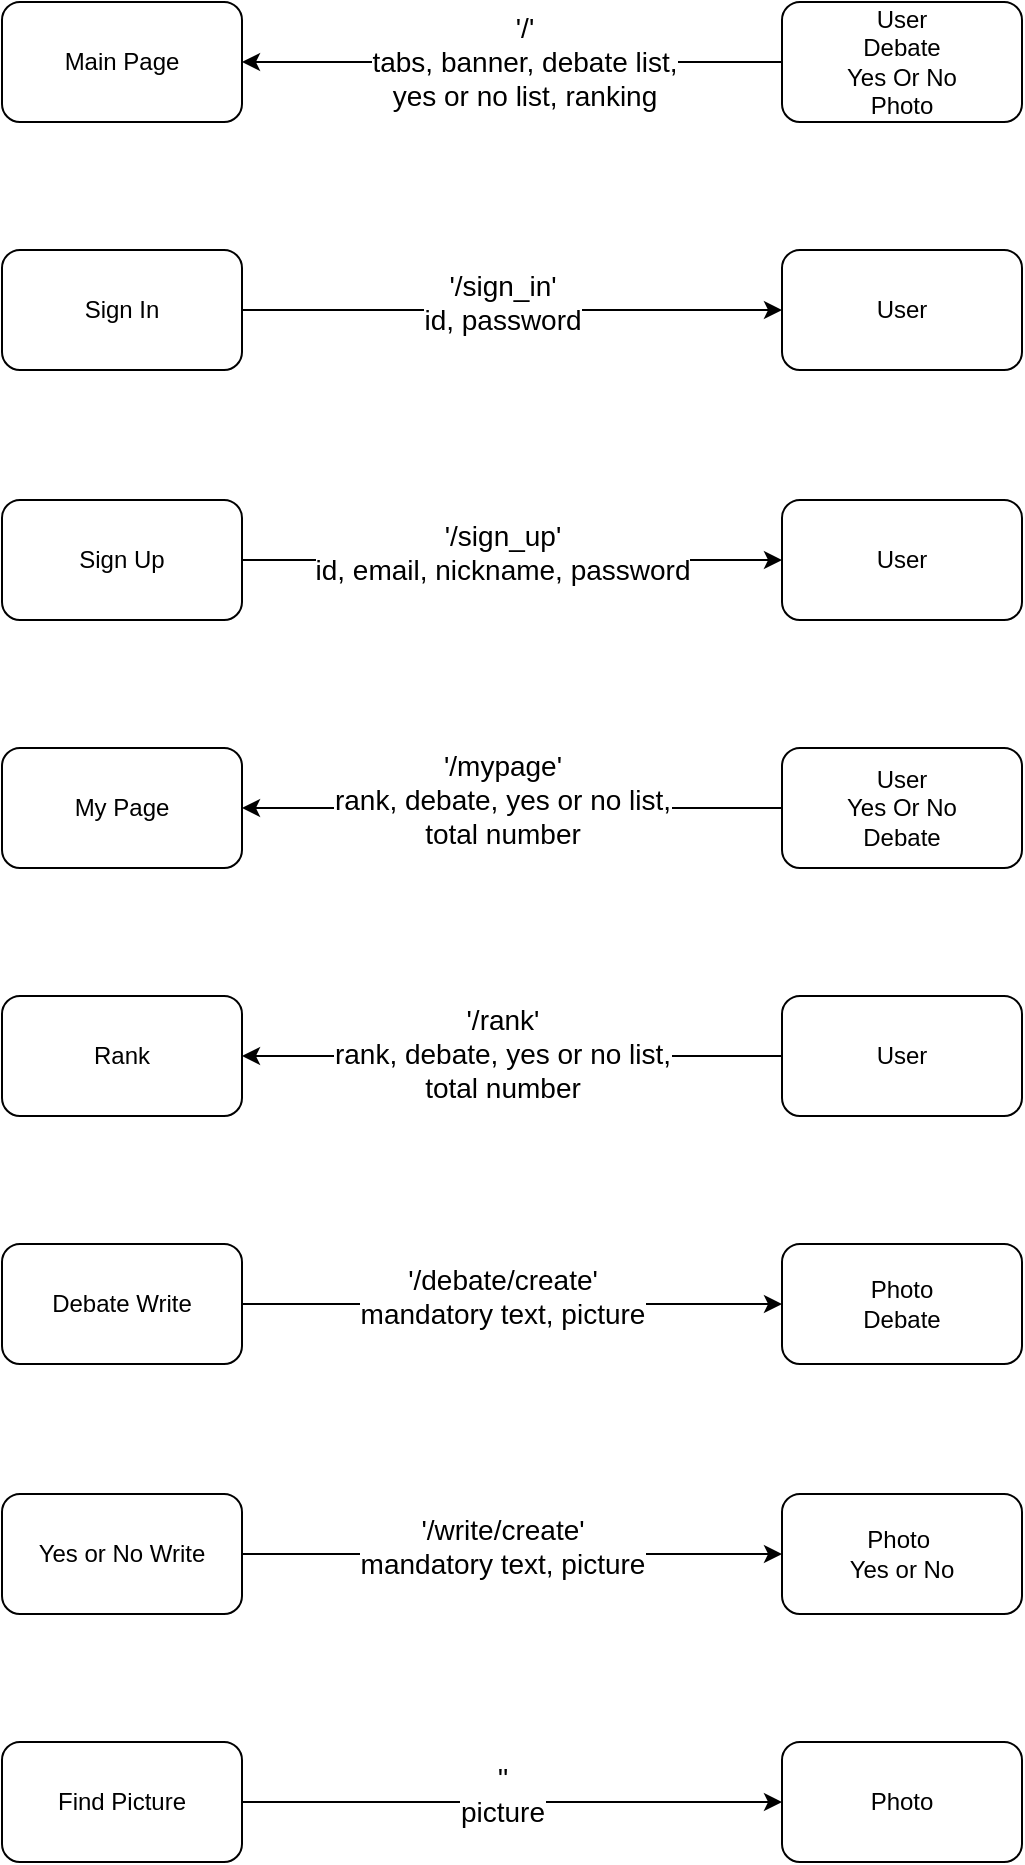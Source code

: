 <mxfile version="10.6.3" type="github"><diagram id="g0U_Qrug0rahOaAk7y5M" name="Page-1"><mxGraphModel dx="903" dy="2326" grid="1" gridSize="10" guides="1" tooltips="1" connect="1" arrows="1" fold="1" page="1" pageScale="1" pageWidth="827" pageHeight="1169" math="0" shadow="0"><root><mxCell id="0"/><mxCell id="1" parent="0"/><mxCell id="LQRz31zozyulaMiVFGjj-1" value="Main Page" style="rounded=1;whiteSpace=wrap;html=1;" vertex="1" parent="1"><mxGeometry x="110" y="120" width="120" height="60" as="geometry"/></mxCell><mxCell id="LQRz31zozyulaMiVFGjj-2" value="Rank" style="rounded=1;whiteSpace=wrap;html=1;" vertex="1" parent="1"><mxGeometry x="110" y="617" width="120" height="60" as="geometry"/></mxCell><mxCell id="LQRz31zozyulaMiVFGjj-3" value="My Page" style="rounded=1;whiteSpace=wrap;html=1;" vertex="1" parent="1"><mxGeometry x="110" y="493" width="120" height="60" as="geometry"/></mxCell><mxCell id="LQRz31zozyulaMiVFGjj-4" style="edgeStyle=orthogonalEdgeStyle;rounded=0;orthogonalLoop=1;jettySize=auto;html=1;exitX=1;exitY=0.5;exitDx=0;exitDy=0;entryX=0;entryY=0.5;entryDx=0;entryDy=0;fontSize=20;" edge="1" parent="1" source="LQRz31zozyulaMiVFGjj-5" target="LQRz31zozyulaMiVFGjj-19"><mxGeometry relative="1" as="geometry"/></mxCell><mxCell id="LQRz31zozyulaMiVFGjj-5" value="Sign In" style="rounded=1;whiteSpace=wrap;html=1;" vertex="1" parent="1"><mxGeometry x="110" y="244" width="120" height="60" as="geometry"/></mxCell><mxCell id="LQRz31zozyulaMiVFGjj-6" style="edgeStyle=orthogonalEdgeStyle;rounded=0;orthogonalLoop=1;jettySize=auto;html=1;exitX=1;exitY=0.5;exitDx=0;exitDy=0;entryX=0;entryY=0.5;entryDx=0;entryDy=0;fontSize=20;" edge="1" parent="1" source="LQRz31zozyulaMiVFGjj-7" target="LQRz31zozyulaMiVFGjj-20"><mxGeometry relative="1" as="geometry"/></mxCell><mxCell id="LQRz31zozyulaMiVFGjj-7" value="Sign Up" style="rounded=1;whiteSpace=wrap;html=1;" vertex="1" parent="1"><mxGeometry x="110" y="369" width="120" height="60" as="geometry"/></mxCell><mxCell id="LQRz31zozyulaMiVFGjj-8" style="edgeStyle=orthogonalEdgeStyle;rounded=0;orthogonalLoop=1;jettySize=auto;html=1;exitX=1;exitY=0.5;exitDx=0;exitDy=0;entryX=0;entryY=0.5;entryDx=0;entryDy=0;fontSize=20;" edge="1" parent="1" source="LQRz31zozyulaMiVFGjj-9" target="LQRz31zozyulaMiVFGjj-21"><mxGeometry relative="1" as="geometry"/></mxCell><mxCell id="LQRz31zozyulaMiVFGjj-9" value="Yes or No Write" style="rounded=1;whiteSpace=wrap;html=1;" vertex="1" parent="1"><mxGeometry x="110" y="866" width="120" height="60" as="geometry"/></mxCell><mxCell id="LQRz31zozyulaMiVFGjj-10" style="edgeStyle=orthogonalEdgeStyle;rounded=0;orthogonalLoop=1;jettySize=auto;html=1;exitX=1;exitY=0.5;exitDx=0;exitDy=0;entryX=0;entryY=0.5;entryDx=0;entryDy=0;fontSize=20;" edge="1" parent="1" source="LQRz31zozyulaMiVFGjj-11" target="LQRz31zozyulaMiVFGjj-22"><mxGeometry relative="1" as="geometry"/></mxCell><mxCell id="LQRz31zozyulaMiVFGjj-11" value="Debate Write" style="rounded=1;whiteSpace=wrap;html=1;" vertex="1" parent="1"><mxGeometry x="110" y="741" width="120" height="60" as="geometry"/></mxCell><mxCell id="LQRz31zozyulaMiVFGjj-12" style="edgeStyle=orthogonalEdgeStyle;rounded=0;orthogonalLoop=1;jettySize=auto;html=1;exitX=0;exitY=0.5;exitDx=0;exitDy=0;entryX=1;entryY=0.5;entryDx=0;entryDy=0;fontSize=20;" edge="1" parent="1" source="LQRz31zozyulaMiVFGjj-14" target="LQRz31zozyulaMiVFGjj-1"><mxGeometry relative="1" as="geometry"/></mxCell><mxCell id="LQRz31zozyulaMiVFGjj-13" value="'/'&lt;br style=&quot;font-size: 14px&quot;&gt;tabs, banner, debate list, &lt;br&gt;yes or no list, ranking&lt;br style=&quot;font-size: 14px&quot;&gt;" style="text;html=1;resizable=0;points=[];align=center;verticalAlign=middle;labelBackgroundColor=#ffffff;fontSize=14;" vertex="1" connectable="0" parent="LQRz31zozyulaMiVFGjj-12"><mxGeometry x="-0.291" y="1" relative="1" as="geometry"><mxPoint x="-34" y="-1" as="offset"/></mxGeometry></mxCell><mxCell id="LQRz31zozyulaMiVFGjj-14" value="User&lt;br&gt;Debate&lt;br&gt;Yes Or No&lt;br&gt;Photo&lt;br&gt;" style="rounded=1;whiteSpace=wrap;html=1;" vertex="1" parent="1"><mxGeometry x="500" y="120" width="120" height="60" as="geometry"/></mxCell><mxCell id="LQRz31zozyulaMiVFGjj-15" style="edgeStyle=orthogonalEdgeStyle;rounded=0;orthogonalLoop=1;jettySize=auto;html=1;exitX=0;exitY=0.5;exitDx=0;exitDy=0;entryX=1;entryY=0.5;entryDx=0;entryDy=0;fontSize=20;" edge="1" parent="1" source="LQRz31zozyulaMiVFGjj-16" target="LQRz31zozyulaMiVFGjj-2"><mxGeometry relative="1" as="geometry"/></mxCell><mxCell id="LQRz31zozyulaMiVFGjj-16" value="User" style="rounded=1;whiteSpace=wrap;html=1;" vertex="1" parent="1"><mxGeometry x="500" y="617" width="120" height="60" as="geometry"/></mxCell><mxCell id="LQRz31zozyulaMiVFGjj-17" style="edgeStyle=orthogonalEdgeStyle;rounded=0;orthogonalLoop=1;jettySize=auto;html=1;exitX=0;exitY=0.5;exitDx=0;exitDy=0;entryX=1;entryY=0.5;entryDx=0;entryDy=0;fontSize=20;" edge="1" parent="1" source="LQRz31zozyulaMiVFGjj-18" target="LQRz31zozyulaMiVFGjj-3"><mxGeometry relative="1" as="geometry"/></mxCell><mxCell id="LQRz31zozyulaMiVFGjj-18" value="User&lt;br&gt;Yes Or No&lt;br&gt;Debate&lt;br&gt;" style="rounded=1;whiteSpace=wrap;html=1;" vertex="1" parent="1"><mxGeometry x="500" y="493" width="120" height="60" as="geometry"/></mxCell><mxCell id="LQRz31zozyulaMiVFGjj-19" value="User" style="rounded=1;whiteSpace=wrap;html=1;" vertex="1" parent="1"><mxGeometry x="500" y="244" width="120" height="60" as="geometry"/></mxCell><mxCell id="LQRz31zozyulaMiVFGjj-20" value="User" style="rounded=1;whiteSpace=wrap;html=1;" vertex="1" parent="1"><mxGeometry x="500" y="369" width="120" height="60" as="geometry"/></mxCell><mxCell id="LQRz31zozyulaMiVFGjj-21" value="Photo&amp;nbsp;&lt;br&gt;Yes or No&lt;br&gt;" style="rounded=1;whiteSpace=wrap;html=1;" vertex="1" parent="1"><mxGeometry x="500" y="866" width="120" height="60" as="geometry"/></mxCell><mxCell id="LQRz31zozyulaMiVFGjj-22" value="Photo&lt;br&gt;Debate&lt;br&gt;" style="rounded=1;whiteSpace=wrap;html=1;" vertex="1" parent="1"><mxGeometry x="500" y="741" width="120" height="60" as="geometry"/></mxCell><mxCell id="LQRz31zozyulaMiVFGjj-23" style="edgeStyle=orthogonalEdgeStyle;rounded=0;orthogonalLoop=1;jettySize=auto;html=1;exitX=1;exitY=0.5;exitDx=0;exitDy=0;entryX=0;entryY=0.5;entryDx=0;entryDy=0;fontSize=20;" edge="1" parent="1" source="LQRz31zozyulaMiVFGjj-24" target="LQRz31zozyulaMiVFGjj-25"><mxGeometry relative="1" as="geometry"/></mxCell><mxCell id="LQRz31zozyulaMiVFGjj-24" value="Find Picture" style="rounded=1;whiteSpace=wrap;html=1;" vertex="1" parent="1"><mxGeometry x="110" y="990" width="120" height="60" as="geometry"/></mxCell><mxCell id="LQRz31zozyulaMiVFGjj-25" value="Photo" style="rounded=1;whiteSpace=wrap;html=1;" vertex="1" parent="1"><mxGeometry x="500" y="990" width="120" height="60" as="geometry"/></mxCell><mxCell id="LQRz31zozyulaMiVFGjj-26" value="'/sign_in'&lt;br&gt;id, password&lt;br style=&quot;font-size: 14px&quot;&gt;" style="text;html=1;resizable=0;points=[];align=center;verticalAlign=middle;labelBackgroundColor=#ffffff;fontSize=14;" vertex="1" connectable="0" parent="1"><mxGeometry x="399.857" y="273.857" as="geometry"><mxPoint x="-40" y="-4" as="offset"/></mxGeometry></mxCell><mxCell id="LQRz31zozyulaMiVFGjj-27" value="'/sign_up'&lt;br&gt;id, email, nickname, password&lt;br style=&quot;font-size: 14px&quot;&gt;" style="text;html=1;resizable=0;points=[];align=center;verticalAlign=middle;labelBackgroundColor=#ffffff;fontSize=14;" vertex="1" connectable="0" parent="1"><mxGeometry x="399.857" y="398.857" as="geometry"><mxPoint x="-40" y="-4" as="offset"/></mxGeometry></mxCell><mxCell id="LQRz31zozyulaMiVFGjj-28" value="'/mypage'&lt;br&gt;rank, debate, yes or no list, &lt;br&gt;total number&lt;br style=&quot;font-size: 14px&quot;&gt;" style="text;html=1;resizable=0;points=[];align=center;verticalAlign=middle;labelBackgroundColor=#ffffff;fontSize=14;" vertex="1" connectable="0" parent="1"><mxGeometry x="399.857" y="522.857" as="geometry"><mxPoint x="-40" y="-4" as="offset"/></mxGeometry></mxCell><mxCell id="LQRz31zozyulaMiVFGjj-29" value="'/rank'&lt;br&gt;rank, debate, yes or no list, &lt;br&gt;total number&lt;br style=&quot;font-size: 14px&quot;&gt;" style="text;html=1;resizable=0;points=[];align=center;verticalAlign=middle;labelBackgroundColor=#ffffff;fontSize=14;" vertex="1" connectable="0" parent="1"><mxGeometry x="399.857" y="649.857" as="geometry"><mxPoint x="-40" y="-4" as="offset"/></mxGeometry></mxCell><mxCell id="LQRz31zozyulaMiVFGjj-30" value="'/debate/create'&lt;br&gt;mandatory text, picture&lt;br style=&quot;font-size: 14px&quot;&gt;" style="text;html=1;resizable=0;points=[];align=center;verticalAlign=middle;labelBackgroundColor=#ffffff;fontSize=14;" vertex="1" connectable="0" parent="1"><mxGeometry x="399.857" y="770.857" as="geometry"><mxPoint x="-40" y="-4" as="offset"/></mxGeometry></mxCell><mxCell id="LQRz31zozyulaMiVFGjj-31" value="'/write/create'&lt;br&gt;mandatory text, picture&lt;br style=&quot;font-size: 14px&quot;&gt;" style="text;html=1;resizable=0;points=[];align=center;verticalAlign=middle;labelBackgroundColor=#ffffff;fontSize=14;" vertex="1" connectable="0" parent="1"><mxGeometry x="399.857" y="895.857" as="geometry"><mxPoint x="-40" y="-4" as="offset"/></mxGeometry></mxCell><mxCell id="LQRz31zozyulaMiVFGjj-32" value="''&lt;br&gt;picture&lt;br style=&quot;font-size: 14px&quot;&gt;" style="text;html=1;resizable=0;points=[];align=center;verticalAlign=middle;labelBackgroundColor=#ffffff;fontSize=14;" vertex="1" connectable="0" parent="1"><mxGeometry x="399.857" y="1019.857" as="geometry"><mxPoint x="-40" y="-4" as="offset"/></mxGeometry></mxCell></root></mxGraphModel></diagram></mxfile>